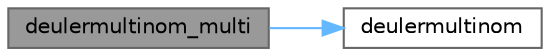 digraph "deulermultinom_multi"
{
 // LATEX_PDF_SIZE
  bgcolor="transparent";
  edge [fontname=Helvetica,fontsize=10,labelfontname=Helvetica,labelfontsize=10];
  node [fontname=Helvetica,fontsize=10,shape=box,height=0.2,width=0.4];
  rankdir="LR";
  Node1 [id="Node000001",label="deulermultinom_multi",height=0.2,width=0.4,color="gray40", fillcolor="grey60", style="filled", fontcolor="black",tooltip=" "];
  Node1 -> Node2 [id="edge1_Node000001_Node000002",color="steelblue1",style="solid",tooltip=" "];
  Node2 [id="Node000002",label="deulermultinom",height=0.2,width=0.4,color="grey40", fillcolor="white", style="filled",URL="$pomp_8h.html#a0ed4cc2bf09ba401406d3175da73226c",tooltip=" "];
}
